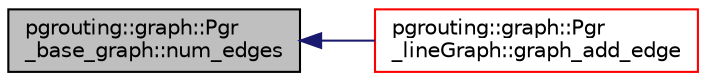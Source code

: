 digraph "pgrouting::graph::Pgr_base_graph::num_edges"
{
  edge [fontname="Helvetica",fontsize="10",labelfontname="Helvetica",labelfontsize="10"];
  node [fontname="Helvetica",fontsize="10",shape=record];
  rankdir="LR";
  Node178 [label="pgrouting::graph::Pgr\l_base_graph::num_edges",height=0.2,width=0.4,color="black", fillcolor="grey75", style="filled", fontcolor="black"];
  Node178 -> Node179 [dir="back",color="midnightblue",fontsize="10",style="solid",fontname="Helvetica"];
  Node179 [label="pgrouting::graph::Pgr\l_lineGraph::graph_add_edge",height=0.2,width=0.4,color="red", fillcolor="white", style="filled",URL="$classpgrouting_1_1graph_1_1Pgr__lineGraph.html#a99192912992b41c8991d4bf667b49a18"];
}
